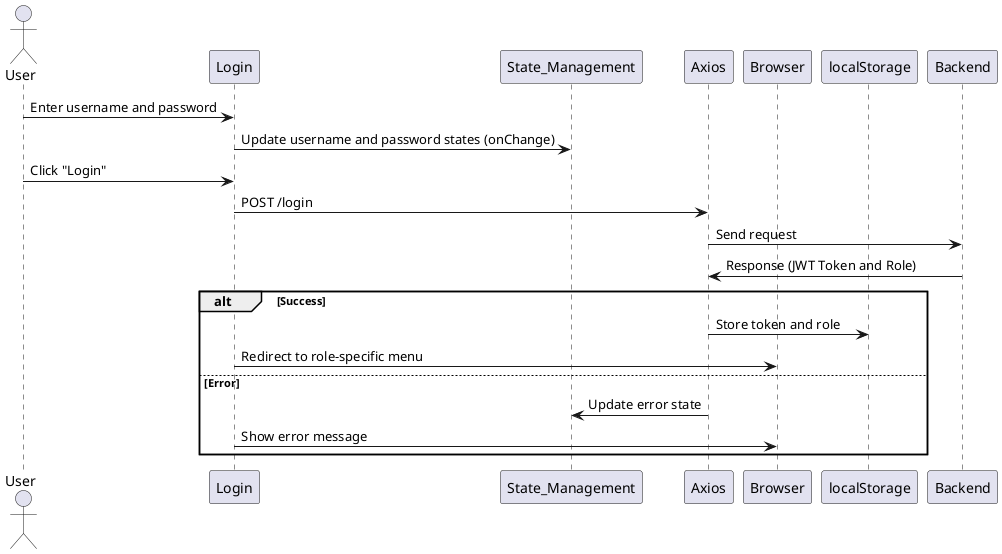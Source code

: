 
@startuml
actor User
participant Login
participant State_Management
participant Axios
participant Browser
participant localStorage

User -> Login: Enter username and password
Login -> State_Management: Update username and password states (onChange)
User -> Login: Click "Login"
Login -> Axios: POST /login
Axios -> Backend: Send request
Backend -> Axios: Response (JWT Token and Role)
alt Success
    Axios -> localStorage: Store token and role
    Login -> Browser: Redirect to role-specific menu
else Error
    Axios -> State_Management: Update error state
    Login -> Browser: Show error message
end
@enduml
